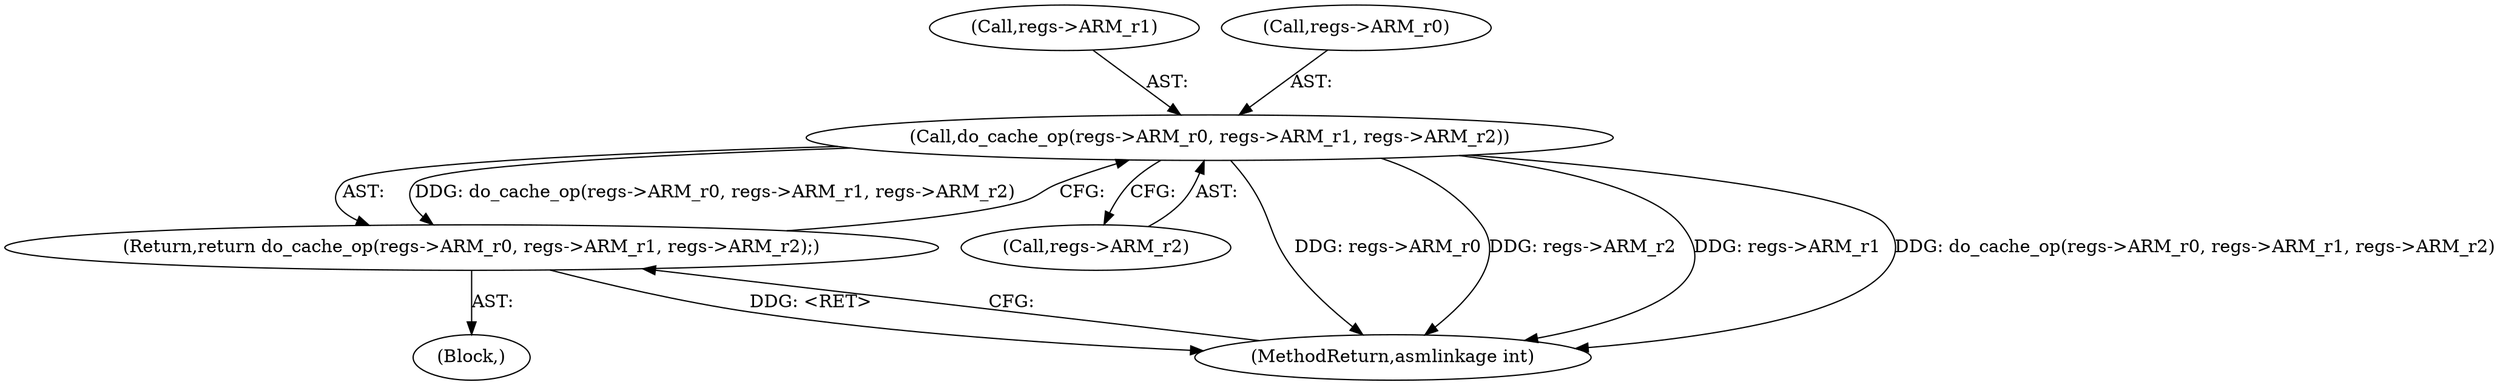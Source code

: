 digraph "0_linux_a4780adeefd042482f624f5e0d577bf9cdcbb760_1@pointer" {
"1000181" [label="(Call,do_cache_op(regs->ARM_r0, regs->ARM_r1, regs->ARM_r2))"];
"1000180" [label="(Return,return do_cache_op(regs->ARM_r0, regs->ARM_r1, regs->ARM_r2);)"];
"1000188" [label="(Call,regs->ARM_r2)"];
"1000133" [label="(Block,)"];
"1000180" [label="(Return,return do_cache_op(regs->ARM_r0, regs->ARM_r1, regs->ARM_r2);)"];
"1000185" [label="(Call,regs->ARM_r1)"];
"1000459" [label="(MethodReturn,asmlinkage int)"];
"1000181" [label="(Call,do_cache_op(regs->ARM_r0, regs->ARM_r1, regs->ARM_r2))"];
"1000182" [label="(Call,regs->ARM_r0)"];
"1000181" -> "1000180"  [label="AST: "];
"1000181" -> "1000188"  [label="CFG: "];
"1000182" -> "1000181"  [label="AST: "];
"1000185" -> "1000181"  [label="AST: "];
"1000188" -> "1000181"  [label="AST: "];
"1000180" -> "1000181"  [label="CFG: "];
"1000181" -> "1000459"  [label="DDG: regs->ARM_r0"];
"1000181" -> "1000459"  [label="DDG: regs->ARM_r2"];
"1000181" -> "1000459"  [label="DDG: regs->ARM_r1"];
"1000181" -> "1000459"  [label="DDG: do_cache_op(regs->ARM_r0, regs->ARM_r1, regs->ARM_r2)"];
"1000181" -> "1000180"  [label="DDG: do_cache_op(regs->ARM_r0, regs->ARM_r1, regs->ARM_r2)"];
"1000180" -> "1000133"  [label="AST: "];
"1000459" -> "1000180"  [label="CFG: "];
"1000180" -> "1000459"  [label="DDG: <RET>"];
}
